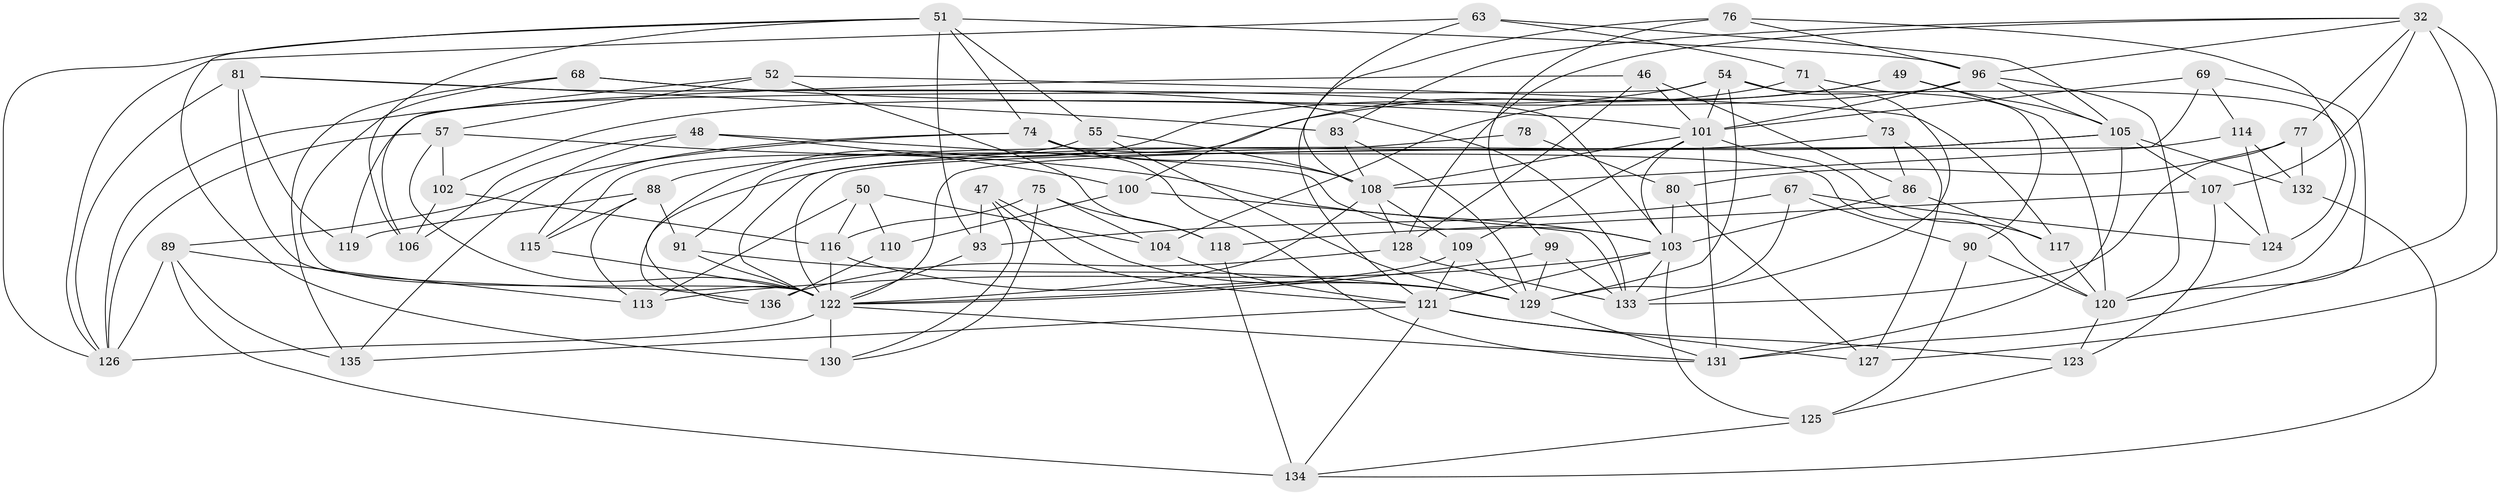 // original degree distribution, {4: 1.0}
// Generated by graph-tools (version 1.1) at 2025/58/03/09/25 04:58:17]
// undirected, 68 vertices, 173 edges
graph export_dot {
graph [start="1"]
  node [color=gray90,style=filled];
  32 [super="+7+16"];
  46;
  47;
  48;
  49;
  50;
  51 [super="+19"];
  52;
  54 [super="+15+22"];
  55;
  57 [super="+34"];
  63;
  67;
  68;
  69;
  71;
  73;
  74 [super="+36+43"];
  75;
  76;
  77;
  78;
  80 [super="+21"];
  81 [super="+2"];
  83 [super="+70"];
  86;
  88 [super="+85"];
  89 [super="+35"];
  90;
  91;
  93;
  96 [super="+27+72"];
  99 [super="+56"];
  100;
  101 [super="+45+92"];
  102;
  103 [super="+98"];
  104;
  105 [super="+17+62+44"];
  106;
  107 [super="+28"];
  108 [super="+26"];
  109 [super="+79"];
  110;
  113;
  114;
  115;
  116 [super="+112"];
  117;
  118;
  119;
  120 [super="+13+59"];
  121 [super="+82"];
  122 [super="+30+66+84"];
  123;
  124;
  125;
  126 [super="+97"];
  127;
  128 [super="+10+111"];
  129 [super="+5+39+95"];
  130 [super="+87"];
  131 [super="+53+42+94"];
  132;
  133 [super="+40"];
  134 [super="+6"];
  135;
  136 [super="+29"];
  32 -- 77;
  32 -- 127;
  32 -- 107 [weight=2];
  32 -- 96;
  32 -- 83;
  32 -- 128;
  32 -- 131;
  46 -- 128;
  46 -- 86;
  46 -- 126;
  46 -- 101;
  47 -- 121;
  47 -- 93;
  47 -- 129;
  47 -- 130;
  48 -- 100;
  48 -- 135;
  48 -- 106;
  48 -- 103;
  49 -- 104;
  49 -- 91;
  49 -- 120;
  49 -- 105;
  50 -- 104;
  50 -- 116;
  50 -- 110;
  50 -- 113;
  51 -- 55;
  51 -- 106;
  51 -- 93;
  51 -- 126;
  51 -- 96;
  51 -- 130;
  51 -- 74 [weight=2];
  52 -- 106;
  52 -- 57;
  52 -- 118;
  52 -- 117;
  54 -- 129;
  54 -- 120;
  54 -- 133 [weight=2];
  54 -- 119;
  54 -- 122;
  54 -- 101 [weight=2];
  55 -- 115;
  55 -- 129;
  55 -- 108;
  57 -- 102;
  57 -- 126 [weight=2];
  57 -- 103;
  57 -- 122;
  63 -- 71;
  63 -- 108;
  63 -- 126;
  63 -- 105;
  67 -- 93;
  67 -- 124;
  67 -- 90;
  67 -- 129;
  68 -- 135;
  68 -- 101;
  68 -- 103;
  68 -- 122;
  69 -- 101;
  69 -- 114;
  69 -- 108;
  69 -- 120;
  71 -- 90;
  71 -- 100;
  71 -- 73;
  73 -- 127;
  73 -- 86;
  73 -- 88;
  74 -- 120;
  74 -- 89;
  74 -- 108;
  74 -- 115;
  74 -- 131 [weight=2];
  75 -- 104;
  75 -- 118;
  75 -- 130;
  75 -- 116;
  76 -- 99;
  76 -- 124;
  76 -- 121;
  76 -- 96;
  77 -- 132;
  77 -- 80;
  77 -- 133;
  78 -- 80 [weight=2];
  78 -- 122 [weight=2];
  80 -- 127;
  80 -- 103 [weight=2];
  81 -- 136;
  81 -- 83 [weight=2];
  81 -- 126;
  81 -- 119;
  81 -- 133;
  83 -- 129 [weight=2];
  83 -- 108;
  86 -- 117;
  86 -- 103;
  88 -- 119 [weight=2];
  88 -- 91;
  88 -- 113;
  88 -- 115;
  89 -- 134 [weight=2];
  89 -- 113;
  89 -- 135;
  89 -- 126;
  90 -- 125;
  90 -- 120;
  91 -- 129;
  91 -- 122;
  93 -- 122;
  96 -- 102;
  96 -- 105 [weight=2];
  96 -- 120;
  96 -- 101;
  99 -- 129 [weight=2];
  99 -- 133 [weight=2];
  99 -- 122;
  100 -- 110;
  100 -- 133;
  101 -- 109;
  101 -- 131 [weight=2];
  101 -- 103;
  101 -- 117;
  101 -- 108;
  102 -- 106;
  102 -- 116;
  103 -- 113;
  103 -- 133 [weight=3];
  103 -- 121 [weight=2];
  103 -- 125;
  104 -- 121;
  105 -- 107;
  105 -- 136;
  105 -- 122 [weight=2];
  105 -- 132;
  105 -- 131;
  107 -- 124;
  107 -- 123;
  107 -- 118;
  108 -- 128 [weight=2];
  108 -- 109;
  108 -- 122;
  109 -- 129;
  109 -- 122 [weight=2];
  109 -- 121;
  110 -- 136 [weight=2];
  114 -- 124;
  114 -- 132;
  114 -- 122;
  115 -- 122;
  116 -- 129;
  116 -- 122 [weight=2];
  117 -- 120;
  118 -- 134;
  120 -- 123;
  121 -- 123;
  121 -- 134;
  121 -- 135;
  121 -- 127;
  122 -- 130 [weight=3];
  122 -- 131;
  122 -- 126;
  123 -- 125;
  125 -- 134;
  128 -- 136 [weight=2];
  128 -- 133 [weight=2];
  129 -- 131 [weight=3];
  132 -- 134;
}
